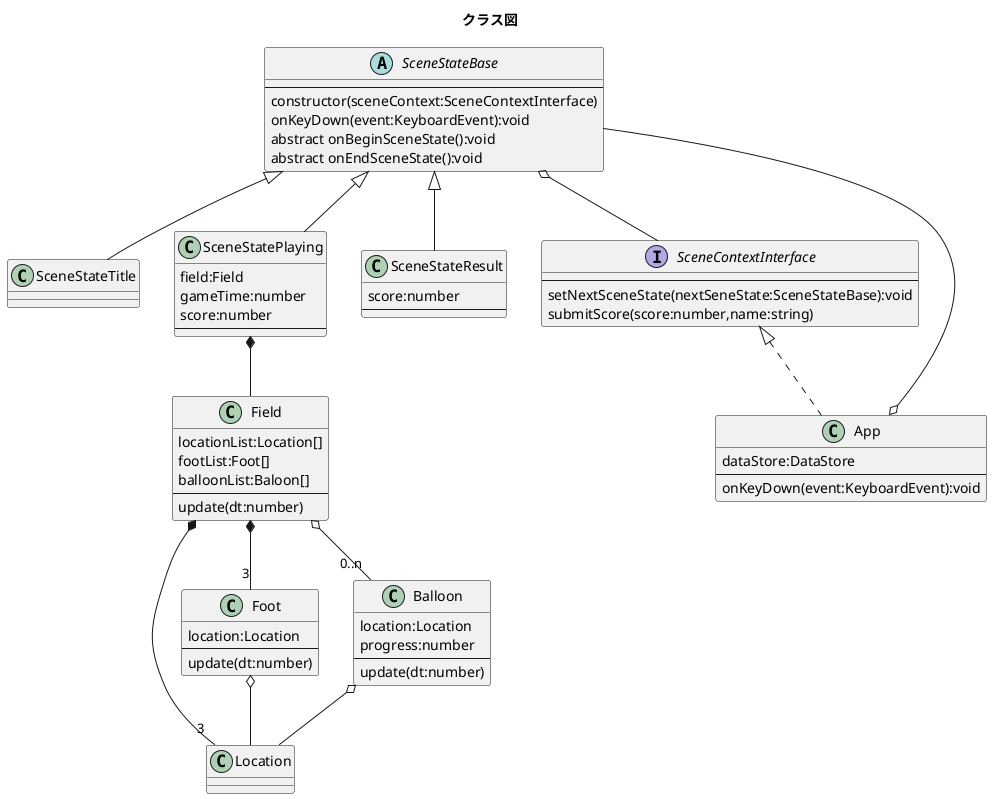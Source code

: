 @startuml
title クラス図

class Location{

}

class Foot{
  location:Location
  --
  update(dt:number)
}

class Balloon{
  location:Location
  progress:number
  --
  update(dt:number)
}

class Field{
  locationList:Location[]
  footList:Foot[]
  balloonList:Baloon[]
  --
  update(dt:number)
}


abstract class SceneStateBase{
  --
  constructor(sceneContext:SceneContextInterface)
  onKeyDown(event:KeyboardEvent):void
  abstract onBeginSceneState():void
  abstract onEndSceneState():void
}

class SceneStateTitle extends SceneStateBase{
}
class SceneStatePlaying extends SceneStateBase{
  field:Field
  gameTime:number
  score:number
  --
}
class SceneStateResult extends SceneStateBase{
  score:number
  --
}


interface SceneContextInterface{
  --
  setNextSceneState(nextSeneState:SceneStateBase):void
  submitScore(score:number,name:string)
}

class App implements SceneContextInterface{
  dataStore:DataStore
  --
  onKeyDown(event:KeyboardEvent):void
}


SceneStateBase o-- SceneContextInterface


App o-- SceneStateBase

SceneStatePlaying *-- Field


Field *-- "3" Foot
Field *-- "3" Location
Field o-- "0..n" Balloon


Foot o-- Location
Balloon o-- Location


@enduml